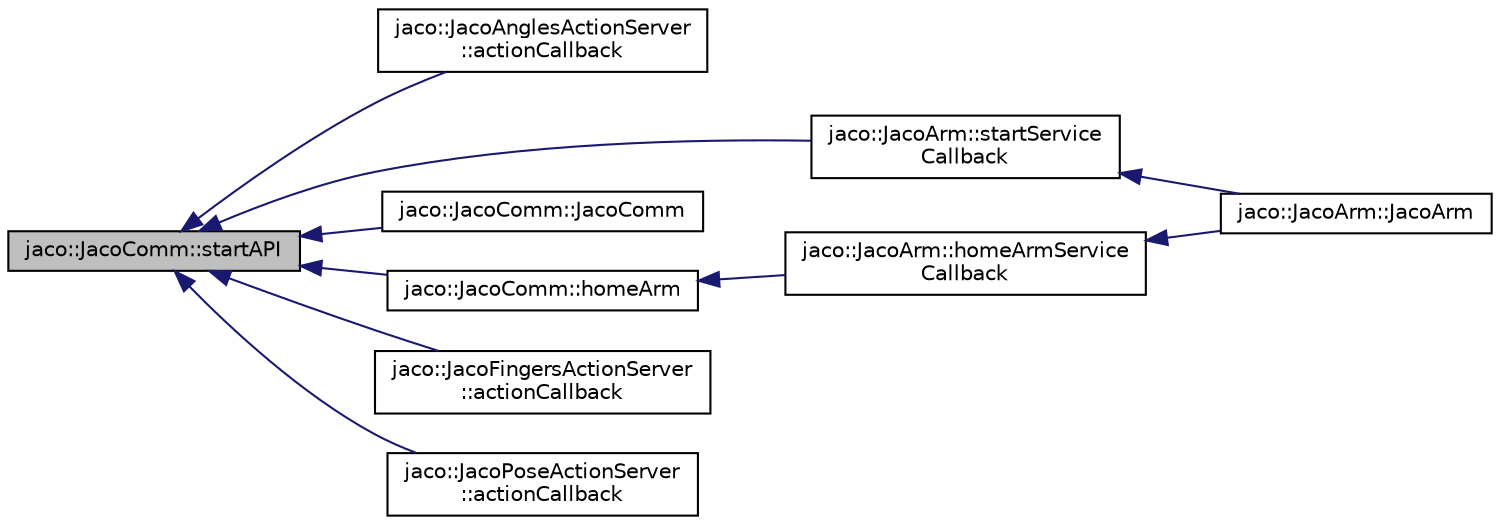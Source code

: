 digraph "jaco::JacoComm::startAPI"
{
  edge [fontname="Helvetica",fontsize="10",labelfontname="Helvetica",labelfontsize="10"];
  node [fontname="Helvetica",fontsize="10",shape=record];
  rankdir="LR";
  Node1 [label="jaco::JacoComm::startAPI",height=0.2,width=0.4,color="black", fillcolor="grey75", style="filled", fontcolor="black"];
  Node1 -> Node2 [dir="back",color="midnightblue",fontsize="10",style="solid"];
  Node2 [label="jaco::JacoAnglesActionServer\l::actionCallback",height=0.2,width=0.4,color="black", fillcolor="white", style="filled",URL="$classjaco_1_1_jaco_angles_action_server.html#a3a3da8fd412f2311534246d2287a5b90"];
  Node1 -> Node3 [dir="back",color="midnightblue",fontsize="10",style="solid"];
  Node3 [label="jaco::JacoArm::startService\lCallback",height=0.2,width=0.4,color="black", fillcolor="white", style="filled",URL="$classjaco_1_1_jaco_arm.html#a0b59f245a5ca363c52dcbc211f20fa64",tooltip="Handler for \"start\" service. "];
  Node3 -> Node4 [dir="back",color="midnightblue",fontsize="10",style="solid"];
  Node4 [label="jaco::JacoArm::JacoArm",height=0.2,width=0.4,color="black", fillcolor="white", style="filled",URL="$classjaco_1_1_jaco_arm.html#ab29d25cb3b4bafdc523cbe271c801681"];
  Node1 -> Node5 [dir="back",color="midnightblue",fontsize="10",style="solid"];
  Node5 [label="jaco::JacoComm::JacoComm",height=0.2,width=0.4,color="black", fillcolor="white", style="filled",URL="$classjaco_1_1_jaco_comm.html#acdf234ee7f30cf5ead4f41beb3481521"];
  Node1 -> Node6 [dir="back",color="midnightblue",fontsize="10",style="solid"];
  Node6 [label="jaco::JacoComm::homeArm",height=0.2,width=0.4,color="black", fillcolor="white", style="filled",URL="$classjaco_1_1_jaco_comm.html#a38c69b22bc293afd3f27eff9179dec4c",tooltip="Send the arm to the \"home\" position. "];
  Node6 -> Node7 [dir="back",color="midnightblue",fontsize="10",style="solid"];
  Node7 [label="jaco::JacoArm::homeArmService\lCallback",height=0.2,width=0.4,color="black", fillcolor="white", style="filled",URL="$classjaco_1_1_jaco_arm.html#a0296802ee4994977c35532077dd28a44"];
  Node7 -> Node4 [dir="back",color="midnightblue",fontsize="10",style="solid"];
  Node1 -> Node8 [dir="back",color="midnightblue",fontsize="10",style="solid"];
  Node8 [label="jaco::JacoFingersActionServer\l::actionCallback",height=0.2,width=0.4,color="black", fillcolor="white", style="filled",URL="$classjaco_1_1_jaco_fingers_action_server.html#a642f494b27d513457e9f29de7a4b31b6"];
  Node1 -> Node9 [dir="back",color="midnightblue",fontsize="10",style="solid"];
  Node9 [label="jaco::JacoPoseActionServer\l::actionCallback",height=0.2,width=0.4,color="black", fillcolor="white", style="filled",URL="$classjaco_1_1_jaco_pose_action_server.html#a82396bb5f219f54518a80493bfd38f26"];
}
